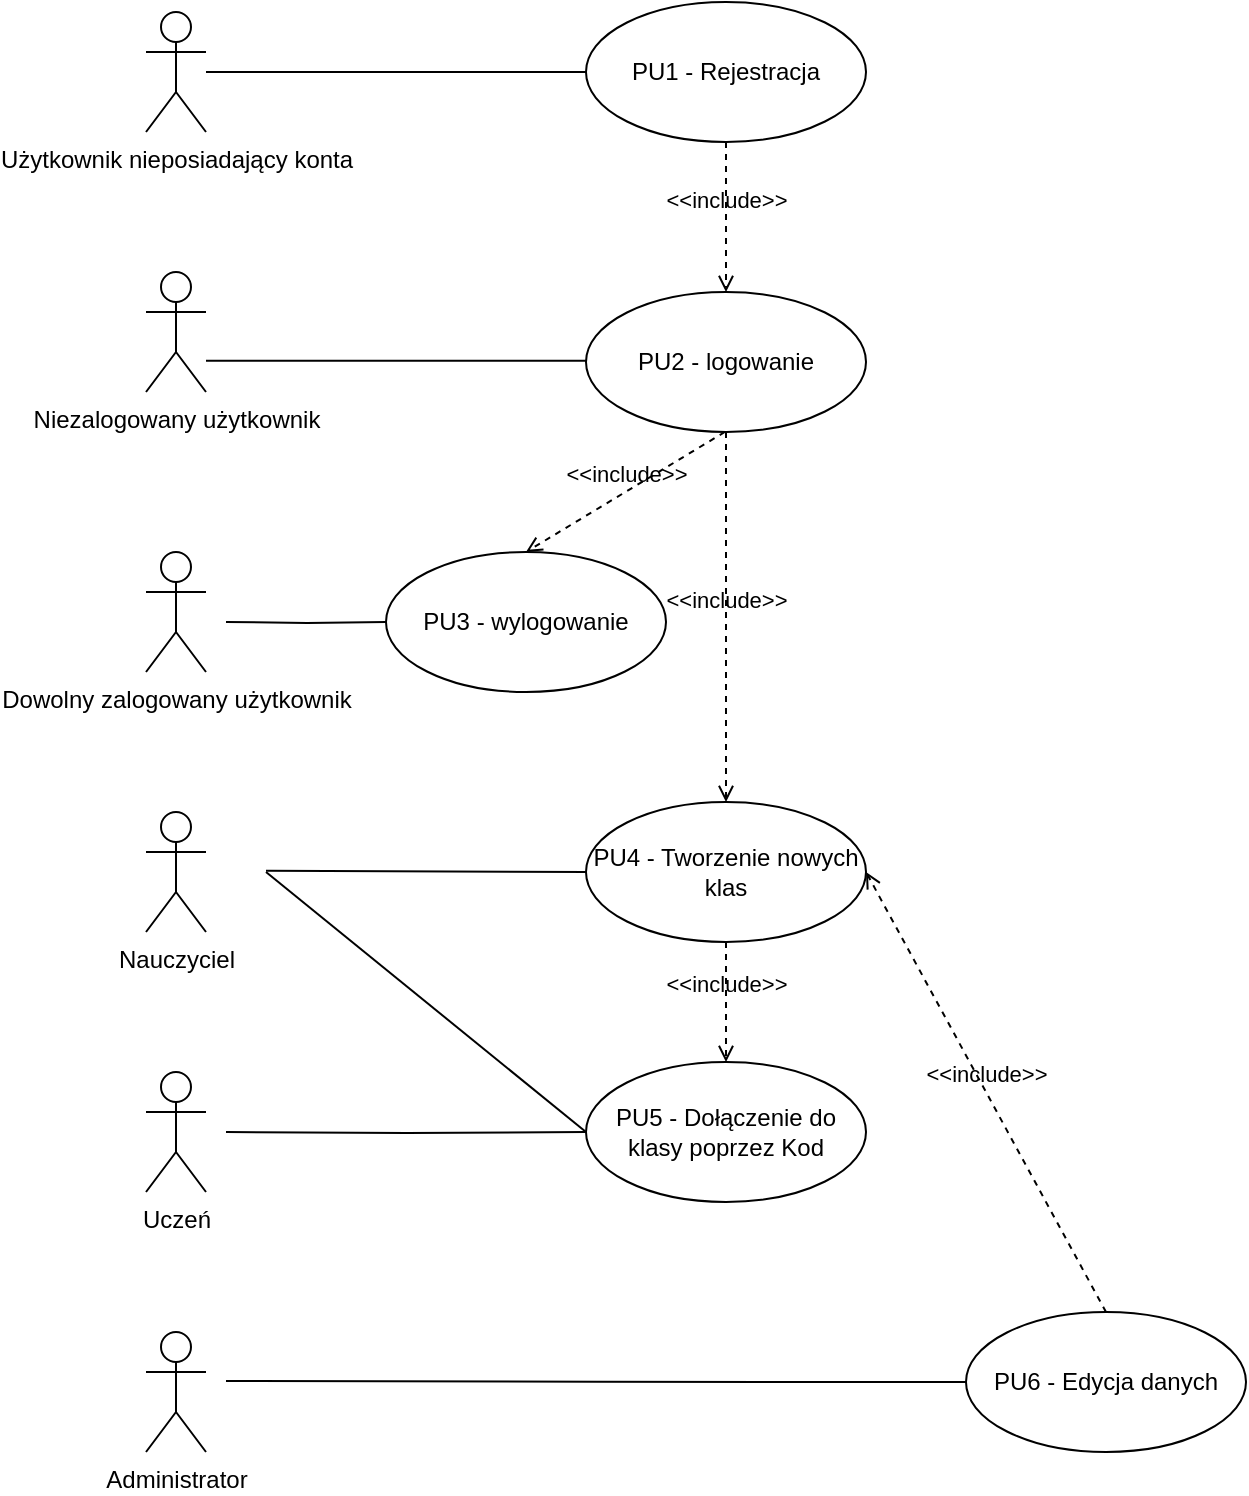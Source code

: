 <mxfile version="24.7.17">
  <diagram name="Strona-1" id="9CpGlOA5-iMMN9rdjXMl">
    <mxGraphModel dx="1623" dy="814" grid="1" gridSize="10" guides="1" tooltips="1" connect="1" arrows="1" fold="1" page="1" pageScale="1" pageWidth="1169" pageHeight="827" math="0" shadow="0">
      <root>
        <mxCell id="0" />
        <mxCell id="1" parent="0" />
        <mxCell id="dMZQlT_5sBbUOD00GrJl-1" value="Nauczyciel" style="shape=umlActor;verticalLabelPosition=bottom;verticalAlign=top;html=1;" vertex="1" parent="1">
          <mxGeometry x="80" y="440" width="30" height="60" as="geometry" />
        </mxCell>
        <mxCell id="dMZQlT_5sBbUOD00GrJl-6" value="Uczeń" style="shape=umlActor;verticalLabelPosition=bottom;verticalAlign=top;html=1;" vertex="1" parent="1">
          <mxGeometry x="80" y="570" width="30" height="60" as="geometry" />
        </mxCell>
        <mxCell id="dMZQlT_5sBbUOD00GrJl-7" value="Niezalogowany użytkownik" style="shape=umlActor;verticalLabelPosition=bottom;verticalAlign=top;html=1;" vertex="1" parent="1">
          <mxGeometry x="80" y="170" width="30" height="60" as="geometry" />
        </mxCell>
        <mxCell id="dMZQlT_5sBbUOD00GrJl-8" value="Dowolny zalogowany użytkownik" style="shape=umlActor;verticalLabelPosition=bottom;verticalAlign=top;html=1;" vertex="1" parent="1">
          <mxGeometry x="80" y="310" width="30" height="60" as="geometry" />
        </mxCell>
        <mxCell id="dMZQlT_5sBbUOD00GrJl-9" value="Użytkownik nieposiadający konta" style="shape=umlActor;verticalLabelPosition=bottom;verticalAlign=top;html=1;" vertex="1" parent="1">
          <mxGeometry x="80" y="40" width="30" height="60" as="geometry" />
        </mxCell>
        <mxCell id="dMZQlT_5sBbUOD00GrJl-13" value="Administrator" style="shape=umlActor;verticalLabelPosition=bottom;verticalAlign=top;html=1;" vertex="1" parent="1">
          <mxGeometry x="80" y="700" width="30" height="60" as="geometry" />
        </mxCell>
        <mxCell id="dMZQlT_5sBbUOD00GrJl-16" value="PU1 - Rejestracja" style="ellipse;whiteSpace=wrap;html=1;" vertex="1" parent="1">
          <mxGeometry x="300" y="35" width="140" height="70" as="geometry" />
        </mxCell>
        <mxCell id="dMZQlT_5sBbUOD00GrJl-18" value="" style="endArrow=none;html=1;edgeStyle=orthogonalEdgeStyle;rounded=0;entryX=0;entryY=0.5;entryDx=0;entryDy=0;" edge="1" parent="1" source="dMZQlT_5sBbUOD00GrJl-9" target="dMZQlT_5sBbUOD00GrJl-16">
          <mxGeometry relative="1" as="geometry">
            <mxPoint x="140" y="70" as="sourcePoint" />
            <mxPoint x="340" y="130" as="targetPoint" />
          </mxGeometry>
        </mxCell>
        <mxCell id="dMZQlT_5sBbUOD00GrJl-21" value="&amp;lt;&amp;lt;include&amp;gt;&amp;gt;" style="html=1;verticalAlign=bottom;labelBackgroundColor=none;endArrow=open;endFill=0;dashed=1;rounded=0;exitX=0.5;exitY=1;exitDx=0;exitDy=0;" edge="1" parent="1" source="dMZQlT_5sBbUOD00GrJl-16">
          <mxGeometry width="160" relative="1" as="geometry">
            <mxPoint x="400" y="110" as="sourcePoint" />
            <mxPoint x="370" y="180" as="targetPoint" />
            <Array as="points" />
          </mxGeometry>
        </mxCell>
        <mxCell id="dMZQlT_5sBbUOD00GrJl-22" value="PU2 - logowanie" style="ellipse;whiteSpace=wrap;html=1;" vertex="1" parent="1">
          <mxGeometry x="300" y="180" width="140" height="70" as="geometry" />
        </mxCell>
        <mxCell id="dMZQlT_5sBbUOD00GrJl-23" value="" style="endArrow=none;html=1;edgeStyle=orthogonalEdgeStyle;rounded=0;entryX=0;entryY=0.5;entryDx=0;entryDy=0;" edge="1" parent="1">
          <mxGeometry relative="1" as="geometry">
            <mxPoint x="110" y="214.41" as="sourcePoint" />
            <mxPoint x="300" y="214.41" as="targetPoint" />
          </mxGeometry>
        </mxCell>
        <mxCell id="dMZQlT_5sBbUOD00GrJl-24" value="PU3 - wylogowanie" style="ellipse;whiteSpace=wrap;html=1;" vertex="1" parent="1">
          <mxGeometry x="200" y="310" width="140" height="70" as="geometry" />
        </mxCell>
        <mxCell id="dMZQlT_5sBbUOD00GrJl-25" value="&amp;lt;&amp;lt;include&amp;gt;&amp;gt;" style="html=1;verticalAlign=bottom;labelBackgroundColor=none;endArrow=open;endFill=0;dashed=1;rounded=0;exitX=0.5;exitY=1;exitDx=0;exitDy=0;entryX=0.5;entryY=0;entryDx=0;entryDy=0;" edge="1" parent="1" target="dMZQlT_5sBbUOD00GrJl-24">
          <mxGeometry width="160" relative="1" as="geometry">
            <mxPoint x="369.41" y="250" as="sourcePoint" />
            <mxPoint x="369.41" y="325" as="targetPoint" />
            <Array as="points" />
          </mxGeometry>
        </mxCell>
        <mxCell id="dMZQlT_5sBbUOD00GrJl-26" value="" style="endArrow=none;html=1;edgeStyle=orthogonalEdgeStyle;rounded=0;entryX=0;entryY=0.5;entryDx=0;entryDy=0;" edge="1" parent="1" target="dMZQlT_5sBbUOD00GrJl-27">
          <mxGeometry relative="1" as="geometry">
            <mxPoint x="140" y="469.41" as="sourcePoint" />
            <mxPoint x="320" y="469.41" as="targetPoint" />
            <Array as="points">
              <mxPoint x="300" y="469" />
            </Array>
          </mxGeometry>
        </mxCell>
        <mxCell id="dMZQlT_5sBbUOD00GrJl-27" value="PU4 - Tworzenie nowych klas" style="ellipse;whiteSpace=wrap;html=1;" vertex="1" parent="1">
          <mxGeometry x="300" y="435" width="140" height="70" as="geometry" />
        </mxCell>
        <mxCell id="dMZQlT_5sBbUOD00GrJl-28" value="&amp;lt;&amp;lt;include&amp;gt;&amp;gt;" style="html=1;verticalAlign=bottom;labelBackgroundColor=none;endArrow=open;endFill=0;dashed=1;rounded=0;exitX=0.5;exitY=1;exitDx=0;exitDy=0;entryX=0.5;entryY=0;entryDx=0;entryDy=0;" edge="1" parent="1" source="dMZQlT_5sBbUOD00GrJl-22" target="dMZQlT_5sBbUOD00GrJl-27">
          <mxGeometry width="160" relative="1" as="geometry">
            <mxPoint x="379.41" y="260" as="sourcePoint" />
            <mxPoint x="280" y="340" as="targetPoint" />
            <Array as="points" />
          </mxGeometry>
        </mxCell>
        <mxCell id="dMZQlT_5sBbUOD00GrJl-29" value="" style="endArrow=none;html=1;edgeStyle=orthogonalEdgeStyle;rounded=0;entryX=0;entryY=0.5;entryDx=0;entryDy=0;" edge="1" parent="1" target="dMZQlT_5sBbUOD00GrJl-24">
          <mxGeometry relative="1" as="geometry">
            <mxPoint x="120" y="345" as="sourcePoint" />
            <mxPoint x="210" y="340" as="targetPoint" />
          </mxGeometry>
        </mxCell>
        <mxCell id="dMZQlT_5sBbUOD00GrJl-30" value="PU5 - Dołączenie do klasy poprzez Kod" style="ellipse;whiteSpace=wrap;html=1;" vertex="1" parent="1">
          <mxGeometry x="300" y="565" width="140" height="70" as="geometry" />
        </mxCell>
        <mxCell id="dMZQlT_5sBbUOD00GrJl-32" value="" style="endArrow=none;html=1;edgeStyle=orthogonalEdgeStyle;rounded=0;entryX=0;entryY=0.5;entryDx=0;entryDy=0;" edge="1" parent="1" target="dMZQlT_5sBbUOD00GrJl-30">
          <mxGeometry relative="1" as="geometry">
            <mxPoint x="120" y="600" as="sourcePoint" />
            <mxPoint x="290" y="594.47" as="targetPoint" />
          </mxGeometry>
        </mxCell>
        <mxCell id="dMZQlT_5sBbUOD00GrJl-33" value="" style="endArrow=none;html=1;rounded=0;exitX=0;exitY=0.5;exitDx=0;exitDy=0;" edge="1" parent="1" source="dMZQlT_5sBbUOD00GrJl-30">
          <mxGeometry width="50" height="50" relative="1" as="geometry">
            <mxPoint x="160" y="550" as="sourcePoint" />
            <mxPoint x="140" y="470" as="targetPoint" />
          </mxGeometry>
        </mxCell>
        <mxCell id="dMZQlT_5sBbUOD00GrJl-34" value="&amp;lt;&amp;lt;include&amp;gt;&amp;gt;" style="html=1;verticalAlign=bottom;labelBackgroundColor=none;endArrow=open;endFill=0;dashed=1;rounded=0;exitX=0.5;exitY=1;exitDx=0;exitDy=0;" edge="1" parent="1" source="dMZQlT_5sBbUOD00GrJl-27" target="dMZQlT_5sBbUOD00GrJl-30">
          <mxGeometry width="160" relative="1" as="geometry">
            <mxPoint x="380" y="260" as="sourcePoint" />
            <mxPoint x="380" y="445" as="targetPoint" />
            <Array as="points" />
          </mxGeometry>
        </mxCell>
        <mxCell id="dMZQlT_5sBbUOD00GrJl-35" value="PU6 - Edycja danych" style="ellipse;whiteSpace=wrap;html=1;" vertex="1" parent="1">
          <mxGeometry x="490" y="690" width="140" height="70" as="geometry" />
        </mxCell>
        <mxCell id="dMZQlT_5sBbUOD00GrJl-38" value="" style="endArrow=none;html=1;edgeStyle=orthogonalEdgeStyle;rounded=0;entryX=0;entryY=0.5;entryDx=0;entryDy=0;" edge="1" parent="1" target="dMZQlT_5sBbUOD00GrJl-35">
          <mxGeometry relative="1" as="geometry">
            <mxPoint x="120" y="724.44" as="sourcePoint" />
            <mxPoint x="300" y="724.44" as="targetPoint" />
          </mxGeometry>
        </mxCell>
        <mxCell id="dMZQlT_5sBbUOD00GrJl-39" value="&amp;lt;&amp;lt;include&amp;gt;&amp;gt;" style="html=1;verticalAlign=bottom;labelBackgroundColor=none;endArrow=open;endFill=0;dashed=1;rounded=0;exitX=0.5;exitY=0;exitDx=0;exitDy=0;entryX=1;entryY=0.5;entryDx=0;entryDy=0;" edge="1" parent="1" source="dMZQlT_5sBbUOD00GrJl-35" target="dMZQlT_5sBbUOD00GrJl-27">
          <mxGeometry width="160" relative="1" as="geometry">
            <mxPoint x="380" y="515" as="sourcePoint" />
            <mxPoint x="380" y="575" as="targetPoint" />
            <Array as="points" />
          </mxGeometry>
        </mxCell>
      </root>
    </mxGraphModel>
  </diagram>
</mxfile>
